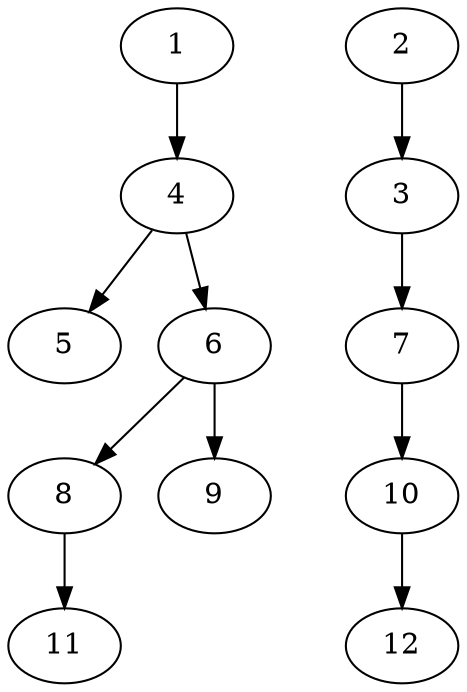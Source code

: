 // DAG (tier=1-easy, mode=compute, n=12, ccr=0.270, fat=0.488, density=0.218, regular=0.704, jump=0.043, mindata=262144, maxdata=2097152)
// DAG automatically generated by daggen at Sun Aug 24 16:33:32 2025
// /home/ermia/Project/Environments/daggen/bin/daggen --dot --ccr 0.270 --fat 0.488 --regular 0.704 --density 0.218 --jump 0.043 --mindata 262144 --maxdata 2097152 -n 12 
digraph G {
  1 [size="885347447376603", alpha="0.08", expect_size="442673723688301"]
  1 -> 4 [size ="19126865100800"]
  2 [size="404848911476114", alpha="0.00", expect_size="202424455738057"]
  2 -> 3 [size ="17322215473152"]
  3 [size="50058437059257", alpha="0.04", expect_size="25029218529628"]
  3 -> 7 [size ="4040255602688"]
  4 [size="5607874776530944000", alpha="0.02", expect_size="2803937388265472000"]
  4 -> 5 [size ="25251597516800"]
  4 -> 6 [size ="25251597516800"]
  5 [size="1390526800592896000", alpha="0.08", expect_size="695263400296448000"]
  6 [size="30390340015826440", alpha="0.01", expect_size="15195170007913220"]
  6 -> 8 [size ="28000577912832"]
  6 -> 9 [size ="28000577912832"]
  7 [size="292779334072154", alpha="0.18", expect_size="146389667036077"]
  7 -> 10 [size ="9532445032448"]
  8 [size="248544972825952256", alpha="0.18", expect_size="124272486412976128"]
  8 -> 11 [size ="3162471661568"]
  9 [size="301241666596650", alpha="0.08", expect_size="150620833298325"]
  10 [size="426397111706358", alpha="0.12", expect_size="213198555853179"]
  10 -> 12 [size ="7349225914368"]
  11 [size="398565983837349", alpha="0.16", expect_size="199282991918674"]
  12 [size="14168007346425124", alpha="0.05", expect_size="7084003673212562"]
}